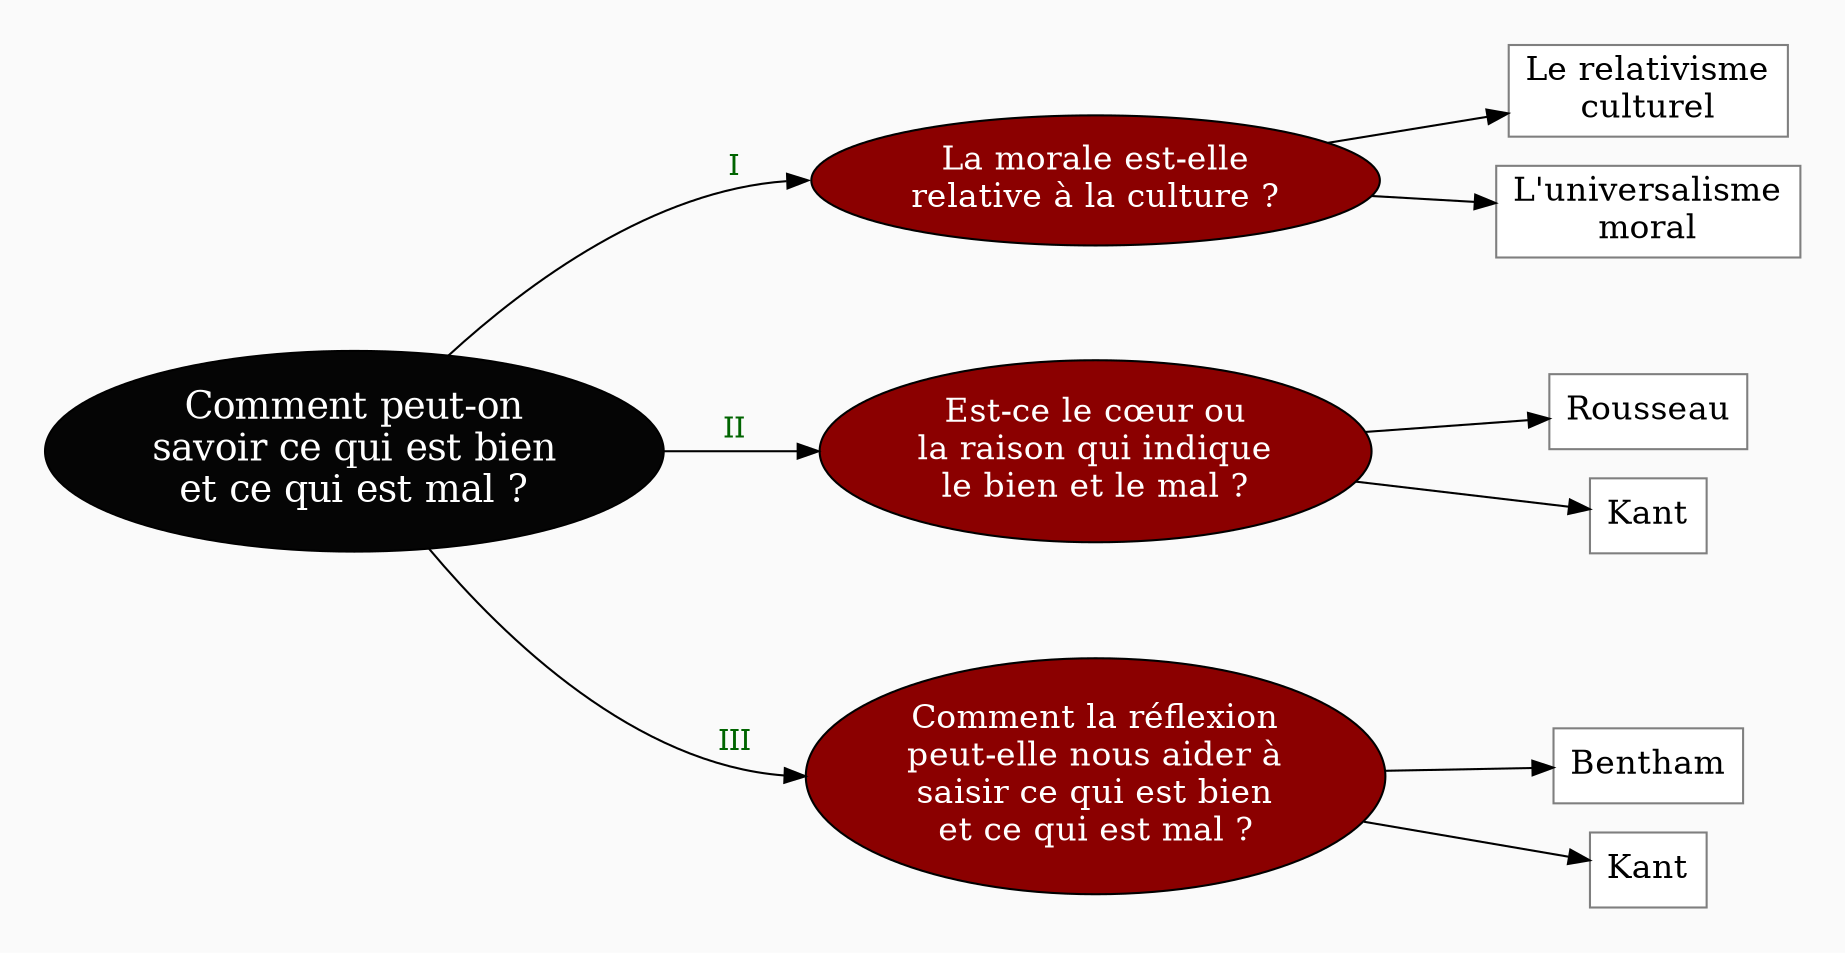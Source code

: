 digraph G {
// Template : diagram
// Usage : 
rankdir=LR
splines=true
//splines=curved
bgcolor=grey98
pad=0.3
style=filled
edge[minlen=3]
node[style=filled, fontcolor=white]
ranksep=0.1
nodesep=0.2

// NIVEAU 1
node[fillcolor=grey2, fontsize=18]
a1[label="Comment peut-on
savoir ce qui est bien
et ce qui est mal ?"]

// NIVEAU 2
node[fillcolor=red4, fontsize=16]
a1->b1[headport=w,label=<<FONT color="darkgreen"><br/>I</FONT>>]
a1->b2[headport=w,label=<<FONT color="darkgreen"><br/>II</FONT>>]
a1->b3[headport=w,label=<<FONT color="darkgreen"><br/>III</FONT>>]
// a1->b4[headport=w,label=<<FONT color="darkgreen"><br/>IV</FONT>>]
b1[label="La morale est-elle
relative à la culture ?"]    
b2[label="Est-ce le cœur ou
la raison qui indique
le bien et le mal ?"]
b3[label="Comment la réflexion
peut-elle nous aider à
saisir ce qui est bien
et ce qui est mal ?"]
// b4[label=""]



{rank=same;b1->b2->b3[style=invis, minlen=2]}
// {rank=same;b1->b2->b3->b4[style=invis, minlen=2]}

node[fontcolor=black]
// NIVEAU 3 (sans intermédiaire)
node [shape=box, fillcolor=white, color=grey50]
// c1[label=""]
b1->{c1,c2}
c1[label="Le relativisme
culturel"]
c2[label="L'universalisme
moral"]

b2->{c3,c4}
c3[label="Rousseau"]
c4[label="Kant"]

b3->{c5,c6}
c5[label="Bentham"]
c6[label="Kant"]

// b4->{c7,c8}
// c7[label=""]
// c8[label=""]


{rank=same;c2->c3[style=invis, minlen=2]}
{rank=same;c4->c5[style=invis, minlen=3]}
// {rank=same;c6->c7[style=invis, minlen=2]}



// INTERMÉDIAIRE AVANT NIVEAU 3
node[fillcolor=grey78, shape=oval]
// [arrowhead=none]
// bc1[label=""]

// NIVEAU 3 (avec intermédiaire)
node[fillcolor=white, shape=box, color=grey50]
// c1[label=""]

// NIVEAU 4
node[style="filled,rounded", fillcolor=white, shape=box, color=grey50]
// d1[label=""]

// ÉTIQUETTES EN ROUGE
node[shape=plaintext, fontcolor=firebrick3, fillcolor=grey98]
// e1[label=< <B>= Titre</B><BR /><BR />Contenu<BR /> >]
// e1[label=""]
// ->e1[minlen=1, style=invis]



// REMARQUES EN BLEU
node[color=blue, shape=box, margin=0.07, fontcolor=black, fontsize=12, style="dashed", penwidth=0.6]
edge[color=blue, arrowhead="none", xlabel="", style="dashed", penwidth=0.6]
// r1[label=""]
// {rank=same;->r1}
// {rank=same;r1->[dir=back]}

}